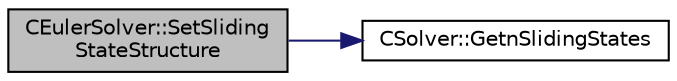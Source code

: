 digraph "CEulerSolver::SetSlidingStateStructure"
{
  edge [fontname="Helvetica",fontsize="10",labelfontname="Helvetica",labelfontsize="10"];
  node [fontname="Helvetica",fontsize="10",shape=record];
  rankdir="LR";
  Node3852 [label="CEulerSolver::SetSliding\lStateStructure",height=0.2,width=0.4,color="black", fillcolor="grey75", style="filled", fontcolor="black"];
  Node3852 -> Node3853 [color="midnightblue",fontsize="10",style="solid",fontname="Helvetica"];
  Node3853 [label="CSolver::GetnSlidingStates",height=0.2,width=0.4,color="black", fillcolor="white", style="filled",URL="$class_c_solver.html#a0cacb363a54fa281d99d174ddb07632f",tooltip="Get the number of outer states for fluid interface nodes. "];
}
